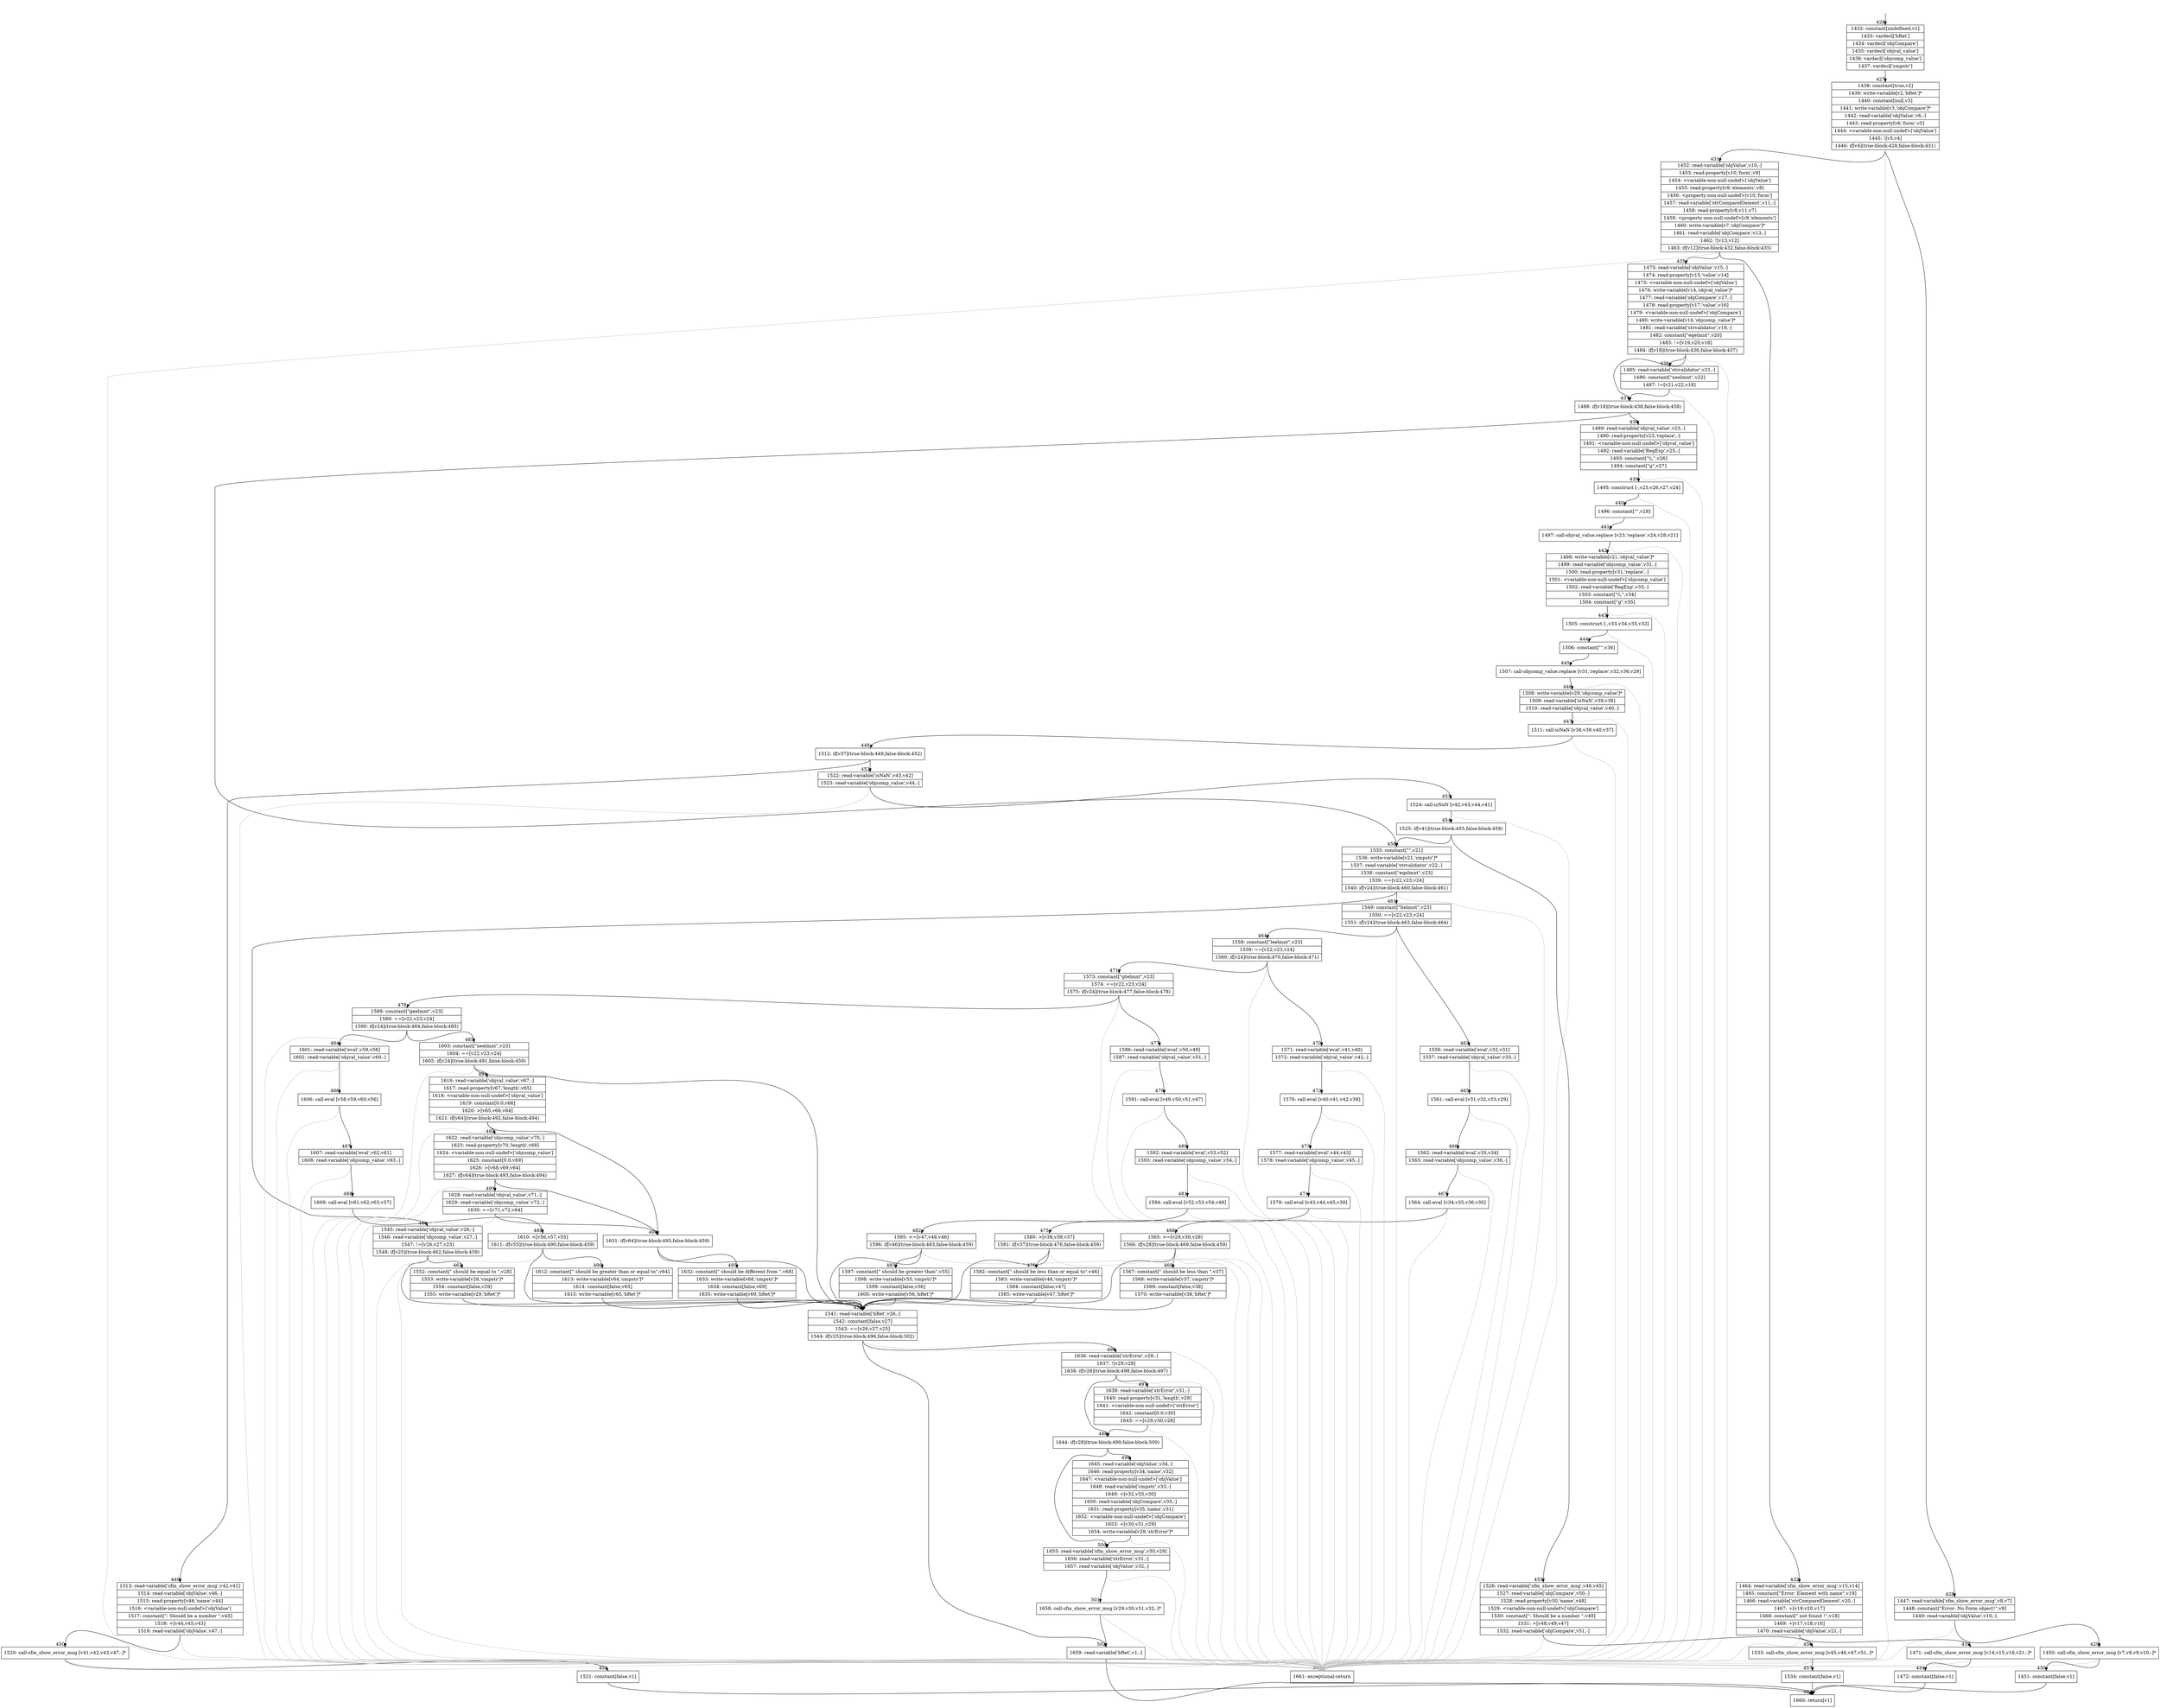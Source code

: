 digraph {
rankdir="TD"
BB_entry41[shape=none,label=""];
BB_entry41 -> BB426 [tailport=s, headport=n, headlabel="    426"]
BB426 [shape=record label="{1432: constant[undefined,v1]|1433: vardecl['bRet']|1434: vardecl['objCompare']|1435: vardecl['objval_value']|1436: vardecl['objcomp_value']|1437: vardecl['cmpstr']}" ] 
BB426 -> BB427 [tailport=s, headport=n, headlabel="      427"]
BB427 [shape=record label="{1438: constant[true,v2]|1439: write-variable[v2,'bRet']*|1440: constant[null,v3]|1441: write-variable[v3,'objCompare']*|1442: read-variable['objValue',v6,-]|1443: read-property[v6,'form',v5]|1444: \<variable-non-null-undef\>['objValue']|1445: ![v5,v4]|1446: if[v4](true-block:428,false-block:431)}" ] 
BB427 -> BB428 [tailport=s, headport=n, headlabel="      428"]
BB427 -> BB431 [tailport=s, headport=n, headlabel="      431"]
BB427 -> BB504 [tailport=s, headport=n, color=gray, headlabel="      504"]
BB428 [shape=record label="{1447: read-variable['sfm_show_error_msg',v8,v7]|1448: constant[\"Error: No Form object!\",v9]|1449: read-variable['objValue',v10,-]}" ] 
BB428 -> BB429 [tailport=s, headport=n, headlabel="      429"]
BB428 -> BB504 [tailport=s, headport=n, color=gray]
BB429 [shape=record label="{1450: call-sfm_show_error_msg [v7,v8,v9,v10,-]*}" ] 
BB429 -> BB430 [tailport=s, headport=n, headlabel="      430"]
BB429 -> BB504 [tailport=s, headport=n, color=gray]
BB430 [shape=record label="{1451: constant[false,v1]}" ] 
BB430 -> BB503 [tailport=s, headport=n, headlabel="      503"]
BB431 [shape=record label="{1452: read-variable['objValue',v10,-]|1453: read-property[v10,'form',v9]|1454: \<variable-non-null-undef\>['objValue']|1455: read-property[v9,'elements',v8]|1456: \<property-non-null-undef\>[v10,'form']|1457: read-variable['strCompareElement',v11,-]|1458: read-property[v8,v11,v7]|1459: \<property-non-null-undef\>[v9,'elements']|1460: write-variable[v7,'objCompare']*|1461: read-variable['objCompare',v13,-]|1462: ![v13,v12]|1463: if[v12](true-block:432,false-block:435)}" ] 
BB431 -> BB432 [tailport=s, headport=n, headlabel="      432"]
BB431 -> BB435 [tailport=s, headport=n, headlabel="      435"]
BB431 -> BB504 [tailport=s, headport=n, color=gray]
BB432 [shape=record label="{1464: read-variable['sfm_show_error_msg',v15,v14]|1465: constant[\"Error: Element with name\",v19]|1466: read-variable['strCompareElement',v20,-]|1467: +[v19,v20,v17]|1468: constant[\" not found !\",v18]|1469: +[v17,v18,v16]|1470: read-variable['objValue',v21,-]}" ] 
BB432 -> BB433 [tailport=s, headport=n, headlabel="      433"]
BB432 -> BB504 [tailport=s, headport=n, color=gray]
BB433 [shape=record label="{1471: call-sfm_show_error_msg [v14,v15,v16,v21,-]*}" ] 
BB433 -> BB434 [tailport=s, headport=n, headlabel="      434"]
BB433 -> BB504 [tailport=s, headport=n, color=gray]
BB434 [shape=record label="{1472: constant[false,v1]}" ] 
BB434 -> BB503 [tailport=s, headport=n]
BB435 [shape=record label="{1473: read-variable['objValue',v15,-]|1474: read-property[v15,'value',v14]|1475: \<variable-non-null-undef\>['objValue']|1476: write-variable[v14,'objval_value']*|1477: read-variable['objCompare',v17,-]|1478: read-property[v17,'value',v16]|1479: \<variable-non-null-undef\>['objCompare']|1480: write-variable[v16,'objcomp_value']*|1481: read-variable['strvalidator',v19,-]|1482: constant[\"eqelmnt\",v20]|1483: !=[v19,v20,v18]|1484: if[v18](true-block:436,false-block:437)}" ] 
BB435 -> BB437 [tailport=s, headport=n, headlabel="      437"]
BB435 -> BB436 [tailport=s, headport=n, headlabel="      436"]
BB435 -> BB504 [tailport=s, headport=n, color=gray]
BB436 [shape=record label="{1485: read-variable['strvalidator',v21,-]|1486: constant[\"neelmnt\",v22]|1487: !=[v21,v22,v18]}" ] 
BB436 -> BB437 [tailport=s, headport=n]
BB436 -> BB504 [tailport=s, headport=n, color=gray]
BB437 [shape=record label="{1488: if[v18](true-block:438,false-block:458)}" ] 
BB437 -> BB438 [tailport=s, headport=n, headlabel="      438"]
BB437 -> BB458 [tailport=s, headport=n, headlabel="      458"]
BB438 [shape=record label="{1489: read-variable['objval_value',v23,-]|1490: read-property[v23,'replace',-]|1491: \<variable-non-null-undef\>['objval_value']|1492: read-variable['RegExp',v25,-]|1493: constant[\"\\\\,\",v26]|1494: constant[\"g\",v27]}" ] 
BB438 -> BB439 [tailport=s, headport=n, headlabel="      439"]
BB438 -> BB504 [tailport=s, headport=n, color=gray]
BB439 [shape=record label="{1495: construct [-,v25,v26,v27,v24]}" ] 
BB439 -> BB440 [tailport=s, headport=n, headlabel="      440"]
BB439 -> BB504 [tailport=s, headport=n, color=gray]
BB440 [shape=record label="{1496: constant[\"\",v28]}" ] 
BB440 -> BB441 [tailport=s, headport=n, headlabel="      441"]
BB441 [shape=record label="{1497: call-objval_value.replace [v23,'replace',v24,v28,v21]}" ] 
BB441 -> BB442 [tailport=s, headport=n, headlabel="      442"]
BB441 -> BB504 [tailport=s, headport=n, color=gray]
BB442 [shape=record label="{1498: write-variable[v21,'objval_value']*|1499: read-variable['objcomp_value',v31,-]|1500: read-property[v31,'replace',-]|1501: \<variable-non-null-undef\>['objcomp_value']|1502: read-variable['RegExp',v33,-]|1503: constant[\"\\\\,\",v34]|1504: constant[\"g\",v35]}" ] 
BB442 -> BB443 [tailport=s, headport=n, headlabel="      443"]
BB442 -> BB504 [tailport=s, headport=n, color=gray]
BB443 [shape=record label="{1505: construct [-,v33,v34,v35,v32]}" ] 
BB443 -> BB444 [tailport=s, headport=n, headlabel="      444"]
BB443 -> BB504 [tailport=s, headport=n, color=gray]
BB444 [shape=record label="{1506: constant[\"\",v36]}" ] 
BB444 -> BB445 [tailport=s, headport=n, headlabel="      445"]
BB445 [shape=record label="{1507: call-objcomp_value.replace [v31,'replace',v32,v36,v29]}" ] 
BB445 -> BB446 [tailport=s, headport=n, headlabel="      446"]
BB445 -> BB504 [tailport=s, headport=n, color=gray]
BB446 [shape=record label="{1508: write-variable[v29,'objcomp_value']*|1509: read-variable['isNaN',v39,v38]|1510: read-variable['objval_value',v40,-]}" ] 
BB446 -> BB447 [tailport=s, headport=n, headlabel="      447"]
BB446 -> BB504 [tailport=s, headport=n, color=gray]
BB447 [shape=record label="{1511: call-isNaN [v38,v39,v40,v37]}" ] 
BB447 -> BB448 [tailport=s, headport=n, headlabel="      448"]
BB447 -> BB504 [tailport=s, headport=n, color=gray]
BB448 [shape=record label="{1512: if[v37](true-block:449,false-block:452)}" ] 
BB448 -> BB449 [tailport=s, headport=n, headlabel="      449"]
BB448 -> BB452 [tailport=s, headport=n, headlabel="      452"]
BB449 [shape=record label="{1513: read-variable['sfm_show_error_msg',v42,v41]|1514: read-variable['objValue',v46,-]|1515: read-property[v46,'name',v44]|1516: \<variable-non-null-undef\>['objValue']|1517: constant[\": Should be a number \",v45]|1518: +[v44,v45,v43]|1519: read-variable['objValue',v47,-]}" ] 
BB449 -> BB450 [tailport=s, headport=n, headlabel="      450"]
BB449 -> BB504 [tailport=s, headport=n, color=gray]
BB450 [shape=record label="{1520: call-sfm_show_error_msg [v41,v42,v43,v47,-]*}" ] 
BB450 -> BB451 [tailport=s, headport=n, headlabel="      451"]
BB450 -> BB504 [tailport=s, headport=n, color=gray]
BB451 [shape=record label="{1521: constant[false,v1]}" ] 
BB451 -> BB503 [tailport=s, headport=n]
BB452 [shape=record label="{1522: read-variable['isNaN',v43,v42]|1523: read-variable['objcomp_value',v44,-]}" ] 
BB452 -> BB453 [tailport=s, headport=n, headlabel="      453"]
BB452 -> BB504 [tailport=s, headport=n, color=gray]
BB453 [shape=record label="{1524: call-isNaN [v42,v43,v44,v41]}" ] 
BB453 -> BB454 [tailport=s, headport=n, headlabel="      454"]
BB453 -> BB504 [tailport=s, headport=n, color=gray]
BB454 [shape=record label="{1525: if[v41](true-block:455,false-block:458)}" ] 
BB454 -> BB455 [tailport=s, headport=n, headlabel="      455"]
BB454 -> BB458 [tailport=s, headport=n]
BB455 [shape=record label="{1526: read-variable['sfm_show_error_msg',v46,v45]|1527: read-variable['objCompare',v50,-]|1528: read-property[v50,'name',v48]|1529: \<variable-non-null-undef\>['objCompare']|1530: constant[\": Should be a number \",v49]|1531: +[v48,v49,v47]|1532: read-variable['objCompare',v51,-]}" ] 
BB455 -> BB456 [tailport=s, headport=n, headlabel="      456"]
BB455 -> BB504 [tailport=s, headport=n, color=gray]
BB456 [shape=record label="{1533: call-sfm_show_error_msg [v45,v46,v47,v51,-]*}" ] 
BB456 -> BB457 [tailport=s, headport=n, headlabel="      457"]
BB456 -> BB504 [tailport=s, headport=n, color=gray]
BB457 [shape=record label="{1534: constant[false,v1]}" ] 
BB457 -> BB503 [tailport=s, headport=n]
BB458 [shape=record label="{1535: constant[\"\",v21]|1536: write-variable[v21,'cmpstr']*|1537: read-variable['strvalidator',v22,-]|1538: constant[\"eqelmnt\",v23]|1539: ==[v22,v23,v24]|1540: if[v24](true-block:460,false-block:461)}" ] 
BB458 -> BB460 [tailport=s, headport=n, headlabel="      460"]
BB458 -> BB461 [tailport=s, headport=n, headlabel="      461"]
BB458 -> BB504 [tailport=s, headport=n, color=gray]
BB459 [shape=record label="{1541: read-variable['bRet',v26,-]|1542: constant[false,v27]|1543: ==[v26,v27,v25]|1544: if[v25](true-block:496,false-block:502)}" ] 
BB459 -> BB496 [tailport=s, headport=n, headlabel="      496"]
BB459 -> BB502 [tailport=s, headport=n, headlabel="      502"]
BB459 -> BB504 [tailport=s, headport=n, color=gray]
BB460 [shape=record label="{1545: read-variable['objval_value',v26,-]|1546: read-variable['objcomp_value',v27,-]|1547: !=[v26,v27,v25]|1548: if[v25](true-block:462,false-block:459)}" ] 
BB460 -> BB462 [tailport=s, headport=n, headlabel="      462"]
BB460 -> BB459 [tailport=s, headport=n, headlabel="      459"]
BB460 -> BB504 [tailport=s, headport=n, color=gray]
BB461 [shape=record label="{1549: constant[\"ltelmnt\",v23]|1550: ==[v22,v23,v24]|1551: if[v24](true-block:463,false-block:464)}" ] 
BB461 -> BB463 [tailport=s, headport=n, headlabel="      463"]
BB461 -> BB464 [tailport=s, headport=n, headlabel="      464"]
BB461 -> BB504 [tailport=s, headport=n, color=gray]
BB462 [shape=record label="{1552: constant[\" should be equal to \",v28]|1553: write-variable[v28,'cmpstr']*|1554: constant[false,v29]|1555: write-variable[v29,'bRet']*}" ] 
BB462 -> BB459 [tailport=s, headport=n]
BB463 [shape=record label="{1556: read-variable['eval',v32,v31]|1557: read-variable['objval_value',v33,-]}" ] 
BB463 -> BB465 [tailport=s, headport=n, headlabel="      465"]
BB463 -> BB504 [tailport=s, headport=n, color=gray]
BB464 [shape=record label="{1558: constant[\"leelmnt\",v23]|1559: ==[v22,v23,v24]|1560: if[v24](true-block:470,false-block:471)}" ] 
BB464 -> BB470 [tailport=s, headport=n, headlabel="      470"]
BB464 -> BB471 [tailport=s, headport=n, headlabel="      471"]
BB464 -> BB504 [tailport=s, headport=n, color=gray]
BB465 [shape=record label="{1561: call-eval [v31,v32,v33,v29]}" ] 
BB465 -> BB466 [tailport=s, headport=n, headlabel="      466"]
BB465 -> BB504 [tailport=s, headport=n, color=gray]
BB466 [shape=record label="{1562: read-variable['eval',v35,v34]|1563: read-variable['objcomp_value',v36,-]}" ] 
BB466 -> BB467 [tailport=s, headport=n, headlabel="      467"]
BB466 -> BB504 [tailport=s, headport=n, color=gray]
BB467 [shape=record label="{1564: call-eval [v34,v35,v36,v30]}" ] 
BB467 -> BB468 [tailport=s, headport=n, headlabel="      468"]
BB467 -> BB504 [tailport=s, headport=n, color=gray]
BB468 [shape=record label="{1565: \>=[v29,v30,v28]|1566: if[v28](true-block:469,false-block:459)}" ] 
BB468 -> BB469 [tailport=s, headport=n, headlabel="      469"]
BB468 -> BB459 [tailport=s, headport=n]
BB468 -> BB504 [tailport=s, headport=n, color=gray]
BB469 [shape=record label="{1567: constant[\" should be less than \",v37]|1568: write-variable[v37,'cmpstr']*|1569: constant[false,v38]|1570: write-variable[v38,'bRet']*}" ] 
BB469 -> BB459 [tailport=s, headport=n]
BB470 [shape=record label="{1571: read-variable['eval',v41,v40]|1572: read-variable['objval_value',v42,-]}" ] 
BB470 -> BB472 [tailport=s, headport=n, headlabel="      472"]
BB470 -> BB504 [tailport=s, headport=n, color=gray]
BB471 [shape=record label="{1573: constant[\"gtelmnt\",v23]|1574: ==[v22,v23,v24]|1575: if[v24](true-block:477,false-block:478)}" ] 
BB471 -> BB477 [tailport=s, headport=n, headlabel="      477"]
BB471 -> BB478 [tailport=s, headport=n, headlabel="      478"]
BB471 -> BB504 [tailport=s, headport=n, color=gray]
BB472 [shape=record label="{1576: call-eval [v40,v41,v42,v38]}" ] 
BB472 -> BB473 [tailport=s, headport=n, headlabel="      473"]
BB472 -> BB504 [tailport=s, headport=n, color=gray]
BB473 [shape=record label="{1577: read-variable['eval',v44,v43]|1578: read-variable['objcomp_value',v45,-]}" ] 
BB473 -> BB474 [tailport=s, headport=n, headlabel="      474"]
BB473 -> BB504 [tailport=s, headport=n, color=gray]
BB474 [shape=record label="{1579: call-eval [v43,v44,v45,v39]}" ] 
BB474 -> BB475 [tailport=s, headport=n, headlabel="      475"]
BB474 -> BB504 [tailport=s, headport=n, color=gray]
BB475 [shape=record label="{1580: \>[v38,v39,v37]|1581: if[v37](true-block:476,false-block:459)}" ] 
BB475 -> BB476 [tailport=s, headport=n, headlabel="      476"]
BB475 -> BB459 [tailport=s, headport=n]
BB475 -> BB504 [tailport=s, headport=n, color=gray]
BB476 [shape=record label="{1582: constant[\" should be less than or equal to\",v46]|1583: write-variable[v46,'cmpstr']*|1584: constant[false,v47]|1585: write-variable[v47,'bRet']*}" ] 
BB476 -> BB459 [tailport=s, headport=n]
BB477 [shape=record label="{1586: read-variable['eval',v50,v49]|1587: read-variable['objval_value',v51,-]}" ] 
BB477 -> BB479 [tailport=s, headport=n, headlabel="      479"]
BB477 -> BB504 [tailport=s, headport=n, color=gray]
BB478 [shape=record label="{1588: constant[\"geelmnt\",v23]|1589: ==[v22,v23,v24]|1590: if[v24](true-block:484,false-block:485)}" ] 
BB478 -> BB484 [tailport=s, headport=n, headlabel="      484"]
BB478 -> BB485 [tailport=s, headport=n, headlabel="      485"]
BB478 -> BB504 [tailport=s, headport=n, color=gray]
BB479 [shape=record label="{1591: call-eval [v49,v50,v51,v47]}" ] 
BB479 -> BB480 [tailport=s, headport=n, headlabel="      480"]
BB479 -> BB504 [tailport=s, headport=n, color=gray]
BB480 [shape=record label="{1592: read-variable['eval',v53,v52]|1593: read-variable['objcomp_value',v54,-]}" ] 
BB480 -> BB481 [tailport=s, headport=n, headlabel="      481"]
BB480 -> BB504 [tailport=s, headport=n, color=gray]
BB481 [shape=record label="{1594: call-eval [v52,v53,v54,v48]}" ] 
BB481 -> BB482 [tailport=s, headport=n, headlabel="      482"]
BB481 -> BB504 [tailport=s, headport=n, color=gray]
BB482 [shape=record label="{1595: \<=[v47,v48,v46]|1596: if[v46](true-block:483,false-block:459)}" ] 
BB482 -> BB483 [tailport=s, headport=n, headlabel="      483"]
BB482 -> BB459 [tailport=s, headport=n]
BB482 -> BB504 [tailport=s, headport=n, color=gray]
BB483 [shape=record label="{1597: constant[\" should be greater than\",v55]|1598: write-variable[v55,'cmpstr']*|1599: constant[false,v56]|1600: write-variable[v56,'bRet']*}" ] 
BB483 -> BB459 [tailport=s, headport=n]
BB484 [shape=record label="{1601: read-variable['eval',v59,v58]|1602: read-variable['objval_value',v60,-]}" ] 
BB484 -> BB486 [tailport=s, headport=n, headlabel="      486"]
BB484 -> BB504 [tailport=s, headport=n, color=gray]
BB485 [shape=record label="{1603: constant[\"neelmnt\",v23]|1604: ==[v22,v23,v24]|1605: if[v24](true-block:491,false-block:459)}" ] 
BB485 -> BB491 [tailport=s, headport=n, headlabel="      491"]
BB485 -> BB459 [tailport=s, headport=n]
BB485 -> BB504 [tailport=s, headport=n, color=gray]
BB486 [shape=record label="{1606: call-eval [v58,v59,v60,v56]}" ] 
BB486 -> BB487 [tailport=s, headport=n, headlabel="      487"]
BB486 -> BB504 [tailport=s, headport=n, color=gray]
BB487 [shape=record label="{1607: read-variable['eval',v62,v61]|1608: read-variable['objcomp_value',v63,-]}" ] 
BB487 -> BB488 [tailport=s, headport=n, headlabel="      488"]
BB487 -> BB504 [tailport=s, headport=n, color=gray]
BB488 [shape=record label="{1609: call-eval [v61,v62,v63,v57]}" ] 
BB488 -> BB489 [tailport=s, headport=n, headlabel="      489"]
BB488 -> BB504 [tailport=s, headport=n, color=gray]
BB489 [shape=record label="{1610: \<[v56,v57,v55]|1611: if[v55](true-block:490,false-block:459)}" ] 
BB489 -> BB490 [tailport=s, headport=n, headlabel="      490"]
BB489 -> BB459 [tailport=s, headport=n]
BB489 -> BB504 [tailport=s, headport=n, color=gray]
BB490 [shape=record label="{1612: constant[\" should be greater than or equal to\",v64]|1613: write-variable[v64,'cmpstr']*|1614: constant[false,v65]|1615: write-variable[v65,'bRet']*}" ] 
BB490 -> BB459 [tailport=s, headport=n]
BB491 [shape=record label="{1616: read-variable['objval_value',v67,-]|1617: read-property[v67,'length',v65]|1618: \<variable-non-null-undef\>['objval_value']|1619: constant[0.0,v66]|1620: \>[v65,v66,v64]|1621: if[v64](true-block:492,false-block:494)}" ] 
BB491 -> BB494 [tailport=s, headport=n, headlabel="      494"]
BB491 -> BB492 [tailport=s, headport=n, headlabel="      492"]
BB491 -> BB504 [tailport=s, headport=n, color=gray]
BB492 [shape=record label="{1622: read-variable['objcomp_value',v70,-]|1623: read-property[v70,'length',v68]|1624: \<variable-non-null-undef\>['objcomp_value']|1625: constant[0.0,v69]|1626: \>[v68,v69,v64]|1627: if[v64](true-block:493,false-block:494)}" ] 
BB492 -> BB494 [tailport=s, headport=n]
BB492 -> BB493 [tailport=s, headport=n, headlabel="      493"]
BB492 -> BB504 [tailport=s, headport=n, color=gray]
BB493 [shape=record label="{1628: read-variable['objval_value',v71,-]|1629: read-variable['objcomp_value',v72,-]|1630: ==[v71,v72,v64]}" ] 
BB493 -> BB494 [tailport=s, headport=n]
BB493 -> BB504 [tailport=s, headport=n, color=gray]
BB494 [shape=record label="{1631: if[v64](true-block:495,false-block:459)}" ] 
BB494 -> BB495 [tailport=s, headport=n, headlabel="      495"]
BB494 -> BB459 [tailport=s, headport=n]
BB495 [shape=record label="{1632: constant[\" should be different from \",v68]|1633: write-variable[v68,'cmpstr']*|1634: constant[false,v69]|1635: write-variable[v69,'bRet']*}" ] 
BB495 -> BB459 [tailport=s, headport=n]
BB496 [shape=record label="{1636: read-variable['strError',v29,-]|1637: ![v29,v28]|1638: if[v28](true-block:498,false-block:497)}" ] 
BB496 -> BB498 [tailport=s, headport=n, headlabel="      498"]
BB496 -> BB497 [tailport=s, headport=n, headlabel="      497"]
BB496 -> BB504 [tailport=s, headport=n, color=gray]
BB497 [shape=record label="{1639: read-variable['strError',v31,-]|1640: read-property[v31,'length',v29]|1641: \<variable-non-null-undef\>['strError']|1642: constant[0.0,v30]|1643: ==[v29,v30,v28]}" ] 
BB497 -> BB498 [tailport=s, headport=n]
BB497 -> BB504 [tailport=s, headport=n, color=gray]
BB498 [shape=record label="{1644: if[v28](true-block:499,false-block:500)}" ] 
BB498 -> BB499 [tailport=s, headport=n, headlabel="      499"]
BB498 -> BB500 [tailport=s, headport=n, headlabel="      500"]
BB499 [shape=record label="{1645: read-variable['objValue',v34,-]|1646: read-property[v34,'name',v32]|1647: \<variable-non-null-undef\>['objValue']|1648: read-variable['cmpstr',v33,-]|1649: +[v32,v33,v30]|1650: read-variable['objCompare',v35,-]|1651: read-property[v35,'name',v31]|1652: \<variable-non-null-undef\>['objCompare']|1653: +[v30,v31,v29]|1654: write-variable[v29,'strError']*}" ] 
BB499 -> BB500 [tailport=s, headport=n]
BB499 -> BB504 [tailport=s, headport=n, color=gray]
BB500 [shape=record label="{1655: read-variable['sfm_show_error_msg',v30,v29]|1656: read-variable['strError',v31,-]|1657: read-variable['objValue',v32,-]}" ] 
BB500 -> BB501 [tailport=s, headport=n, headlabel="      501"]
BB500 -> BB504 [tailport=s, headport=n, color=gray]
BB501 [shape=record label="{1658: call-sfm_show_error_msg [v29,v30,v31,v32,-]*}" ] 
BB501 -> BB502 [tailport=s, headport=n]
BB501 -> BB504 [tailport=s, headport=n, color=gray]
BB502 [shape=record label="{1659: read-variable['bRet',v1,-]}" ] 
BB502 -> BB503 [tailport=s, headport=n]
BB502 -> BB504 [tailport=s, headport=n, color=gray]
BB503 [shape=record label="{1660: return[v1]}" ] 
BB504 [shape=record label="{1661: exceptional-return}" ] 
//#$~ 680
}
